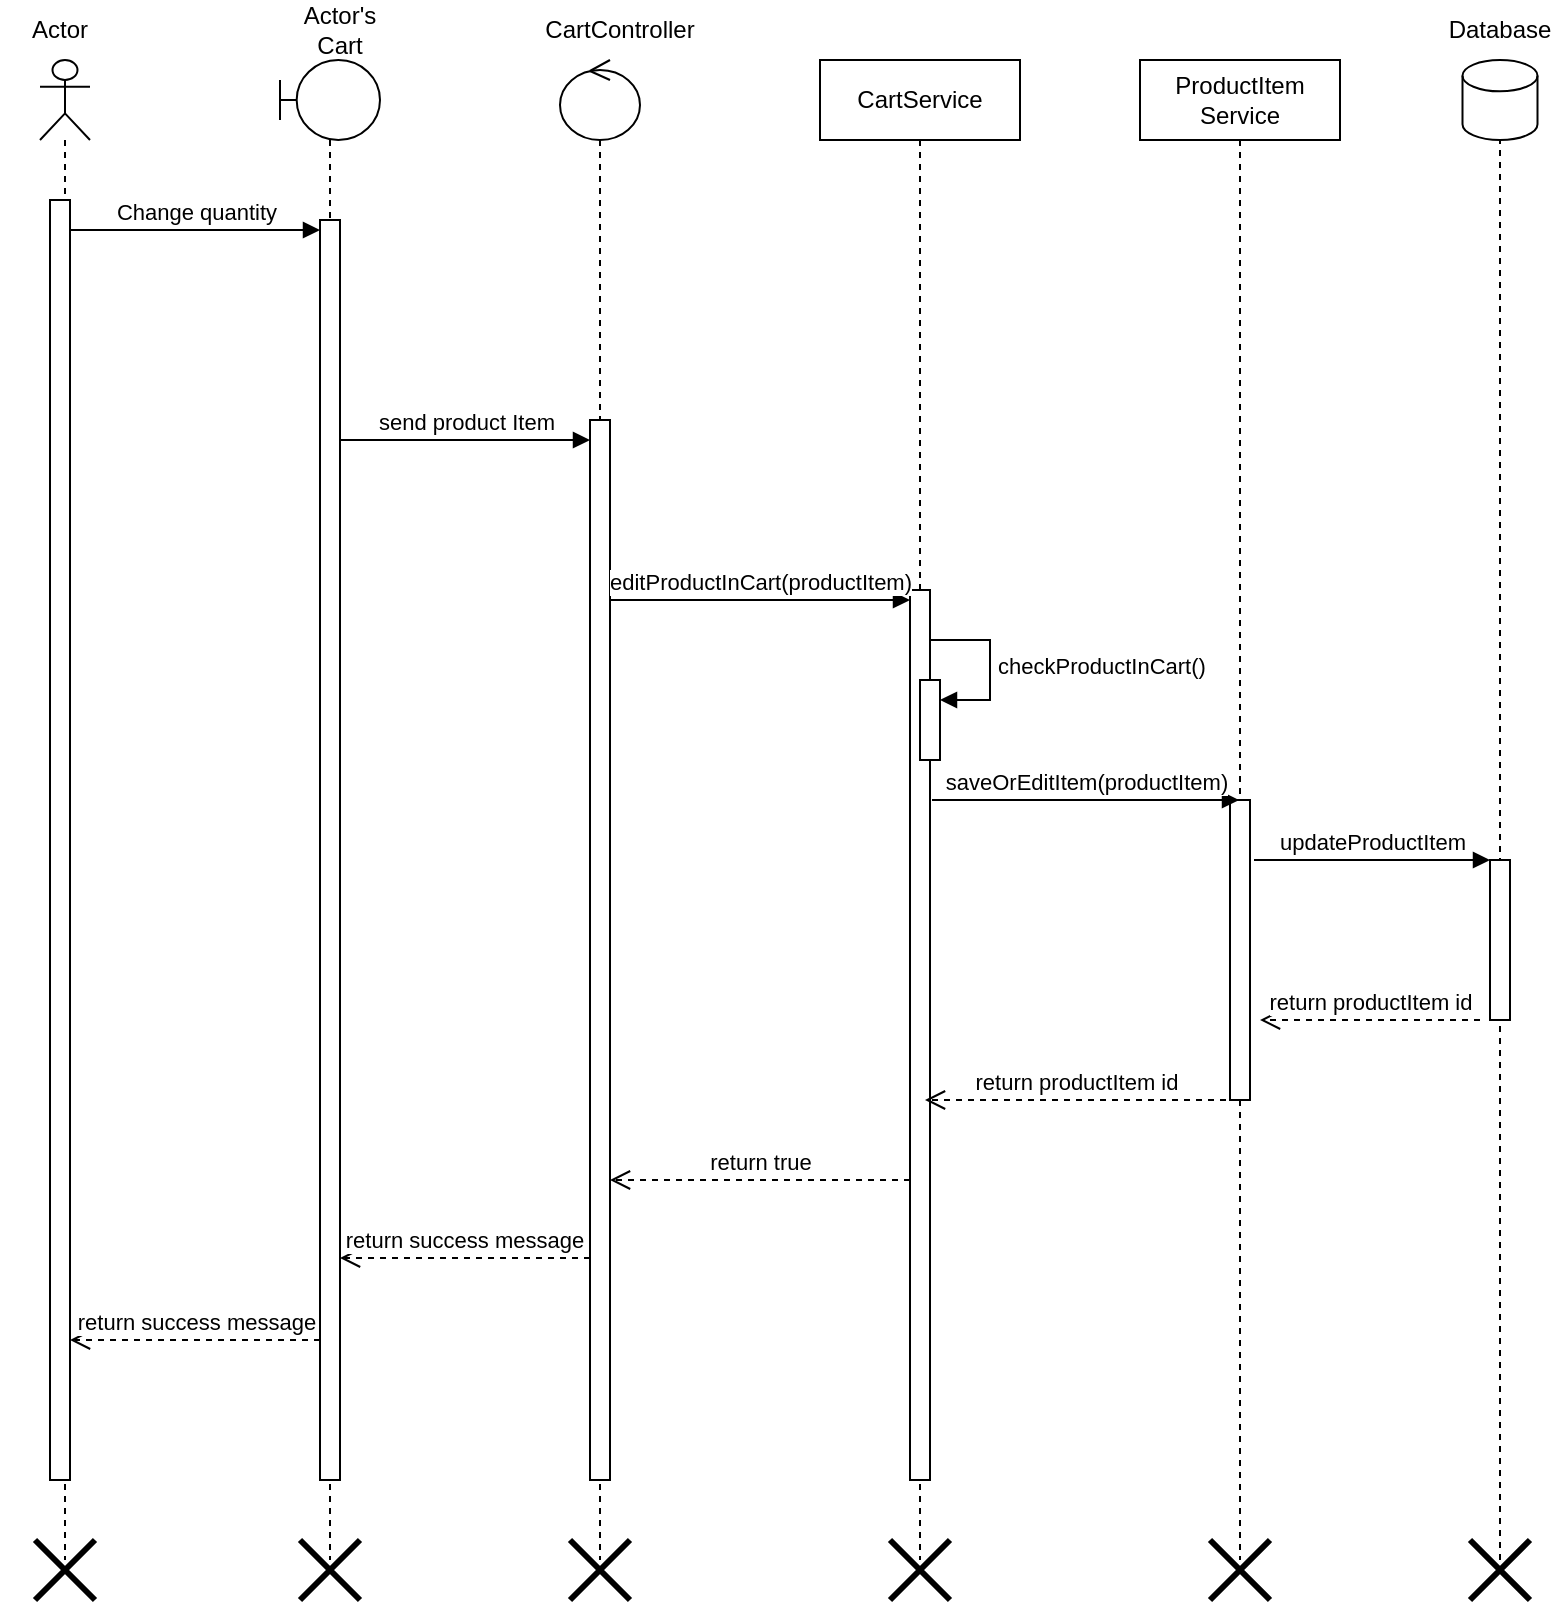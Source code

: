 <mxfile version="22.1.16" type="device">
  <diagram name="Page-1" id="K_YEXkYygeeE-VrIEM3K">
    <mxGraphModel dx="1050" dy="638" grid="1" gridSize="10" guides="1" tooltips="1" connect="1" arrows="1" fold="1" page="1" pageScale="1" pageWidth="850" pageHeight="1100" math="0" shadow="0">
      <root>
        <mxCell id="0" />
        <mxCell id="1" parent="0" />
        <mxCell id="k3Ob51mmszRrO9R-O7Uq-82" value="" style="shape=umlLifeline;perimeter=lifelinePerimeter;whiteSpace=wrap;html=1;container=1;dropTarget=0;collapsible=0;recursiveResize=0;outlineConnect=0;portConstraint=eastwest;newEdgeStyle={&quot;curved&quot;:0,&quot;rounded&quot;:0};participant=umlActor;" vertex="1" parent="1">
          <mxGeometry x="80" y="90" width="25" height="750" as="geometry" />
        </mxCell>
        <mxCell id="k3Ob51mmszRrO9R-O7Uq-83" value="" style="html=1;points=[[0,0,0,0,5],[0,1,0,0,-5],[1,0,0,0,5],[1,1,0,0,-5]];perimeter=orthogonalPerimeter;outlineConnect=0;targetShapes=umlLifeline;portConstraint=eastwest;newEdgeStyle={&quot;curved&quot;:0,&quot;rounded&quot;:0};" vertex="1" parent="k3Ob51mmszRrO9R-O7Uq-82">
          <mxGeometry x="5" y="70" width="10" height="640" as="geometry" />
        </mxCell>
        <mxCell id="k3Ob51mmszRrO9R-O7Uq-84" value="Actor" style="text;html=1;strokeColor=none;fillColor=none;align=center;verticalAlign=middle;whiteSpace=wrap;rounded=0;" vertex="1" parent="1">
          <mxGeometry x="60" y="60" width="60" height="30" as="geometry" />
        </mxCell>
        <mxCell id="k3Ob51mmszRrO9R-O7Uq-85" value="" style="shape=umlLifeline;perimeter=lifelinePerimeter;whiteSpace=wrap;html=1;container=1;dropTarget=0;collapsible=0;recursiveResize=0;outlineConnect=0;portConstraint=eastwest;newEdgeStyle={&quot;curved&quot;:0,&quot;rounded&quot;:0};participant=umlBoundary;" vertex="1" parent="1">
          <mxGeometry x="200" y="90" width="50" height="750" as="geometry" />
        </mxCell>
        <mxCell id="k3Ob51mmszRrO9R-O7Uq-86" value="" style="html=1;points=[[0,0,0,0,5],[0,1,0,0,-5],[1,0,0,0,5],[1,1,0,0,-5]];perimeter=orthogonalPerimeter;outlineConnect=0;targetShapes=umlLifeline;portConstraint=eastwest;newEdgeStyle={&quot;curved&quot;:0,&quot;rounded&quot;:0};" vertex="1" parent="k3Ob51mmszRrO9R-O7Uq-85">
          <mxGeometry x="20" y="80" width="10" height="630" as="geometry" />
        </mxCell>
        <mxCell id="k3Ob51mmszRrO9R-O7Uq-87" value="Actor&#39;s Cart" style="text;html=1;strokeColor=none;fillColor=none;align=center;verticalAlign=middle;whiteSpace=wrap;rounded=0;" vertex="1" parent="1">
          <mxGeometry x="200" y="60" width="60" height="30" as="geometry" />
        </mxCell>
        <mxCell id="k3Ob51mmszRrO9R-O7Uq-88" value="Change quantity" style="html=1;verticalAlign=bottom;startArrow=none;endArrow=block;startSize=8;curved=0;rounded=0;entryX=0;entryY=0;entryDx=0;entryDy=5;startFill=0;" edge="1" parent="1" source="k3Ob51mmszRrO9R-O7Uq-83" target="k3Ob51mmszRrO9R-O7Uq-86">
          <mxGeometry x="0.008" relative="1" as="geometry">
            <mxPoint x="100" y="175" as="sourcePoint" />
            <mxPoint as="offset" />
          </mxGeometry>
        </mxCell>
        <mxCell id="k3Ob51mmszRrO9R-O7Uq-89" value="send product Item" style="html=1;verticalAlign=bottom;startArrow=none;endArrow=block;startSize=8;curved=0;rounded=0;startFill=0;" edge="1" parent="1" target="k3Ob51mmszRrO9R-O7Uq-91">
          <mxGeometry relative="1" as="geometry">
            <mxPoint x="230" y="280" as="sourcePoint" />
            <mxPoint x="355" y="281.42" as="targetPoint" />
          </mxGeometry>
        </mxCell>
        <mxCell id="k3Ob51mmszRrO9R-O7Uq-90" value="" style="shape=umlLifeline;perimeter=lifelinePerimeter;whiteSpace=wrap;html=1;container=1;dropTarget=0;collapsible=0;recursiveResize=0;outlineConnect=0;portConstraint=eastwest;newEdgeStyle={&quot;curved&quot;:0,&quot;rounded&quot;:0};participant=umlControl;" vertex="1" parent="1">
          <mxGeometry x="340" y="90" width="40" height="750" as="geometry" />
        </mxCell>
        <mxCell id="k3Ob51mmszRrO9R-O7Uq-91" value="" style="html=1;points=[[0,0,0,0,5],[0,1,0,0,-5],[1,0,0,0,5],[1,1,0,0,-5]];perimeter=orthogonalPerimeter;outlineConnect=0;targetShapes=umlLifeline;portConstraint=eastwest;newEdgeStyle={&quot;curved&quot;:0,&quot;rounded&quot;:0};" vertex="1" parent="k3Ob51mmszRrO9R-O7Uq-90">
          <mxGeometry x="15" y="180" width="10" height="530" as="geometry" />
        </mxCell>
        <mxCell id="k3Ob51mmszRrO9R-O7Uq-92" value="CartController" style="text;html=1;strokeColor=none;fillColor=none;align=center;verticalAlign=middle;whiteSpace=wrap;rounded=0;" vertex="1" parent="1">
          <mxGeometry x="340" y="60" width="60" height="30" as="geometry" />
        </mxCell>
        <mxCell id="k3Ob51mmszRrO9R-O7Uq-93" value="CartService" style="shape=umlLifeline;perimeter=lifelinePerimeter;whiteSpace=wrap;html=1;container=1;dropTarget=0;collapsible=0;recursiveResize=0;outlineConnect=0;portConstraint=eastwest;newEdgeStyle={&quot;curved&quot;:0,&quot;rounded&quot;:0};" vertex="1" parent="1">
          <mxGeometry x="470" y="90" width="100" height="750" as="geometry" />
        </mxCell>
        <mxCell id="k3Ob51mmszRrO9R-O7Uq-94" value="" style="html=1;points=[[0,0,0,0,5],[0,1,0,0,-5],[1,0,0,0,5],[1,1,0,0,-5]];perimeter=orthogonalPerimeter;outlineConnect=0;targetShapes=umlLifeline;portConstraint=eastwest;newEdgeStyle={&quot;curved&quot;:0,&quot;rounded&quot;:0};" vertex="1" parent="k3Ob51mmszRrO9R-O7Uq-93">
          <mxGeometry x="45" y="265" width="10" height="445" as="geometry" />
        </mxCell>
        <mxCell id="k3Ob51mmszRrO9R-O7Uq-95" value="" style="html=1;points=[[0,0,0,0,5],[0,1,0,0,-5],[1,0,0,0,5],[1,1,0,0,-5]];perimeter=orthogonalPerimeter;outlineConnect=0;targetShapes=umlLifeline;portConstraint=eastwest;newEdgeStyle={&quot;curved&quot;:0,&quot;rounded&quot;:0};" vertex="1" parent="k3Ob51mmszRrO9R-O7Uq-93">
          <mxGeometry x="50" y="310" width="10" height="40" as="geometry" />
        </mxCell>
        <mxCell id="k3Ob51mmszRrO9R-O7Uq-96" value="checkProductInCart()" style="html=1;align=left;spacingLeft=2;endArrow=block;rounded=0;edgeStyle=orthogonalEdgeStyle;curved=0;rounded=0;" edge="1" parent="k3Ob51mmszRrO9R-O7Uq-93" target="k3Ob51mmszRrO9R-O7Uq-95">
          <mxGeometry relative="1" as="geometry">
            <mxPoint x="55" y="290" as="sourcePoint" />
            <Array as="points">
              <mxPoint x="85" y="320" />
            </Array>
          </mxGeometry>
        </mxCell>
        <mxCell id="k3Ob51mmszRrO9R-O7Uq-99" value="editProductInCart(productItem)" style="html=1;verticalAlign=bottom;startArrow=none;endArrow=block;startSize=8;curved=0;rounded=0;entryX=0;entryY=0;entryDx=0;entryDy=5;startFill=0;" edge="1" parent="1" source="k3Ob51mmszRrO9R-O7Uq-91" target="k3Ob51mmszRrO9R-O7Uq-94">
          <mxGeometry relative="1" as="geometry">
            <mxPoint x="445" y="360" as="sourcePoint" />
            <mxPoint as="offset" />
          </mxGeometry>
        </mxCell>
        <mxCell id="k3Ob51mmszRrO9R-O7Uq-100" value="return true" style="html=1;verticalAlign=bottom;endArrow=open;dashed=1;endSize=8;curved=0;rounded=0;" edge="1" parent="1">
          <mxGeometry x="0.004" relative="1" as="geometry">
            <mxPoint x="365" y="650" as="targetPoint" />
            <mxPoint x="515" y="650" as="sourcePoint" />
            <mxPoint as="offset" />
          </mxGeometry>
        </mxCell>
        <mxCell id="k3Ob51mmszRrO9R-O7Uq-101" value="return success message" style="html=1;verticalAlign=bottom;endArrow=open;dashed=1;endSize=8;curved=0;rounded=0;" edge="1" parent="1">
          <mxGeometry x="0.008" relative="1" as="geometry">
            <mxPoint x="230" y="689" as="targetPoint" />
            <mxPoint x="355" y="689" as="sourcePoint" />
            <mxPoint as="offset" />
          </mxGeometry>
        </mxCell>
        <mxCell id="k3Ob51mmszRrO9R-O7Uq-102" value="return success message" style="html=1;verticalAlign=bottom;endArrow=open;dashed=1;endSize=8;curved=0;rounded=0;" edge="1" parent="1">
          <mxGeometry relative="1" as="geometry">
            <mxPoint x="220" y="730" as="sourcePoint" />
            <mxPoint x="95" y="730" as="targetPoint" />
          </mxGeometry>
        </mxCell>
        <mxCell id="k3Ob51mmszRrO9R-O7Uq-103" value="ProductItem&lt;br&gt;Service" style="shape=umlLifeline;perimeter=lifelinePerimeter;whiteSpace=wrap;html=1;container=1;dropTarget=0;collapsible=0;recursiveResize=0;outlineConnect=0;portConstraint=eastwest;newEdgeStyle={&quot;curved&quot;:0,&quot;rounded&quot;:0};" vertex="1" parent="1">
          <mxGeometry x="630" y="90" width="100" height="750" as="geometry" />
        </mxCell>
        <mxCell id="k3Ob51mmszRrO9R-O7Uq-104" value="" style="html=1;points=[[0,0,0,0,5],[0,1,0,0,-5],[1,0,0,0,5],[1,1,0,0,-5]];perimeter=orthogonalPerimeter;outlineConnect=0;targetShapes=umlLifeline;portConstraint=eastwest;newEdgeStyle={&quot;curved&quot;:0,&quot;rounded&quot;:0};" vertex="1" parent="k3Ob51mmszRrO9R-O7Uq-103">
          <mxGeometry x="45" y="370" width="10" height="150" as="geometry" />
        </mxCell>
        <mxCell id="k3Ob51mmszRrO9R-O7Uq-106" value="" style="shape=cylinder3;whiteSpace=wrap;html=1;boundedLbl=1;backgroundOutline=1;size=7.833;" vertex="1" parent="1">
          <mxGeometry x="791.25" y="90" width="37.5" height="40" as="geometry" />
        </mxCell>
        <mxCell id="k3Ob51mmszRrO9R-O7Uq-107" value="" style="endArrow=none;dashed=1;html=1;rounded=0;entryX=0.5;entryY=1;entryDx=0;entryDy=0;entryPerimeter=0;" edge="1" parent="1" target="k3Ob51mmszRrO9R-O7Uq-106">
          <mxGeometry width="50" height="50" relative="1" as="geometry">
            <mxPoint x="810" y="840" as="sourcePoint" />
            <mxPoint x="551.25" y="50" as="targetPoint" />
          </mxGeometry>
        </mxCell>
        <mxCell id="k3Ob51mmszRrO9R-O7Uq-108" value="Database" style="text;html=1;strokeColor=none;fillColor=none;align=center;verticalAlign=middle;whiteSpace=wrap;rounded=0;" vertex="1" parent="1">
          <mxGeometry x="780" y="60" width="60" height="30" as="geometry" />
        </mxCell>
        <mxCell id="k3Ob51mmszRrO9R-O7Uq-109" value="" style="shape=umlDestroy;whiteSpace=wrap;html=1;strokeWidth=3;targetShapes=umlLifeline;" vertex="1" parent="1">
          <mxGeometry x="795" y="830" width="30" height="30" as="geometry" />
        </mxCell>
        <mxCell id="k3Ob51mmszRrO9R-O7Uq-110" value="saveOrEditItem(productItem)" style="html=1;verticalAlign=bottom;endArrow=block;curved=0;rounded=0;" edge="1" parent="1" target="k3Ob51mmszRrO9R-O7Uq-103">
          <mxGeometry x="0.003" width="80" relative="1" as="geometry">
            <mxPoint x="526" y="460" as="sourcePoint" />
            <mxPoint x="606" y="460" as="targetPoint" />
            <mxPoint as="offset" />
          </mxGeometry>
        </mxCell>
        <mxCell id="k3Ob51mmszRrO9R-O7Uq-111" value="updateProductItem" style="html=1;verticalAlign=bottom;endArrow=block;curved=0;rounded=0;" edge="1" parent="1" target="k3Ob51mmszRrO9R-O7Uq-112">
          <mxGeometry width="80" relative="1" as="geometry">
            <mxPoint x="687" y="490" as="sourcePoint" />
            <mxPoint x="767" y="490" as="targetPoint" />
          </mxGeometry>
        </mxCell>
        <mxCell id="k3Ob51mmszRrO9R-O7Uq-112" value="" style="html=1;points=[[0,0,0,0,5],[0,1,0,0,-5],[1,0,0,0,5],[1,1,0,0,-5]];perimeter=orthogonalPerimeter;outlineConnect=0;targetShapes=umlLifeline;portConstraint=eastwest;newEdgeStyle={&quot;curved&quot;:0,&quot;rounded&quot;:0};" vertex="1" parent="1">
          <mxGeometry x="805" y="490" width="10" height="80" as="geometry" />
        </mxCell>
        <mxCell id="k3Ob51mmszRrO9R-O7Uq-113" value="return productItem id" style="html=1;verticalAlign=bottom;endArrow=open;dashed=1;endSize=8;curved=0;rounded=0;" edge="1" parent="1">
          <mxGeometry relative="1" as="geometry">
            <mxPoint x="800" y="570" as="sourcePoint" />
            <mxPoint x="690" y="570" as="targetPoint" />
            <mxPoint as="offset" />
          </mxGeometry>
        </mxCell>
        <mxCell id="k3Ob51mmszRrO9R-O7Uq-114" value="return productItem id" style="html=1;verticalAlign=bottom;endArrow=open;dashed=1;endSize=8;curved=0;rounded=0;" edge="1" parent="1">
          <mxGeometry relative="1" as="geometry">
            <mxPoint x="673" y="610" as="sourcePoint" />
            <mxPoint x="522.5" y="610" as="targetPoint" />
          </mxGeometry>
        </mxCell>
        <mxCell id="k3Ob51mmszRrO9R-O7Uq-126" value="" style="shape=umlDestroy;whiteSpace=wrap;html=1;strokeWidth=3;targetShapes=umlLifeline;" vertex="1" parent="1">
          <mxGeometry x="665" y="830" width="30" height="30" as="geometry" />
        </mxCell>
        <mxCell id="k3Ob51mmszRrO9R-O7Uq-127" value="" style="shape=umlDestroy;whiteSpace=wrap;html=1;strokeWidth=3;targetShapes=umlLifeline;" vertex="1" parent="1">
          <mxGeometry x="505" y="830" width="30" height="30" as="geometry" />
        </mxCell>
        <mxCell id="k3Ob51mmszRrO9R-O7Uq-128" value="" style="shape=umlDestroy;whiteSpace=wrap;html=1;strokeWidth=3;targetShapes=umlLifeline;" vertex="1" parent="1">
          <mxGeometry x="345" y="830" width="30" height="30" as="geometry" />
        </mxCell>
        <mxCell id="k3Ob51mmszRrO9R-O7Uq-129" value="" style="shape=umlDestroy;whiteSpace=wrap;html=1;strokeWidth=3;targetShapes=umlLifeline;" vertex="1" parent="1">
          <mxGeometry x="210" y="830" width="30" height="30" as="geometry" />
        </mxCell>
        <mxCell id="k3Ob51mmszRrO9R-O7Uq-130" value="" style="shape=umlDestroy;whiteSpace=wrap;html=1;strokeWidth=3;targetShapes=umlLifeline;" vertex="1" parent="1">
          <mxGeometry x="77.5" y="830" width="30" height="30" as="geometry" />
        </mxCell>
      </root>
    </mxGraphModel>
  </diagram>
</mxfile>
